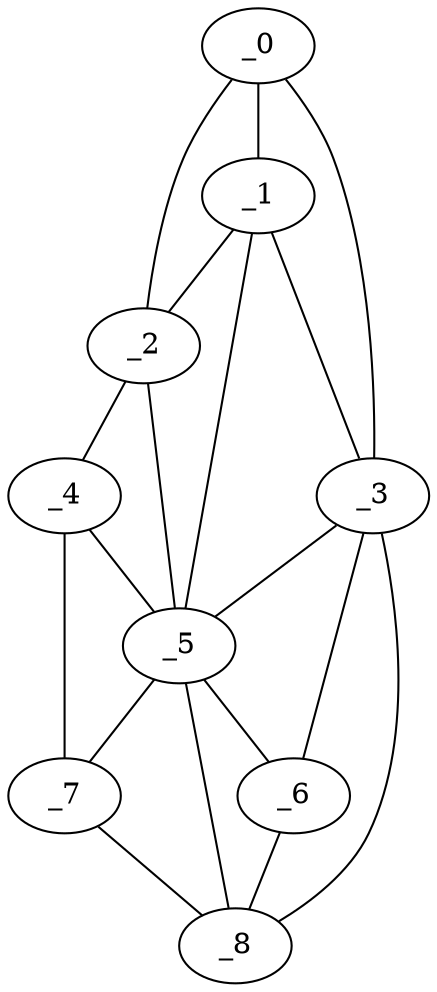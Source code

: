 graph "obj65__210.gxl" {
	_0	 [x=17,
		y=11];
	_1	 [x=18,
		y=20];
	_0 -- _1	 [valence=2];
	_2	 [x=25,
		y=110];
	_0 -- _2	 [valence=1];
	_3	 [x=30,
		y=3];
	_0 -- _3	 [valence=1];
	_1 -- _2	 [valence=2];
	_1 -- _3	 [valence=1];
	_5	 [x=98,
		y=37];
	_1 -- _5	 [valence=1];
	_4	 [x=95,
		y=125];
	_2 -- _4	 [valence=1];
	_2 -- _5	 [valence=2];
	_3 -- _5	 [valence=2];
	_6	 [x=102,
		y=27];
	_3 -- _6	 [valence=1];
	_8	 [x=113,
		y=18];
	_3 -- _8	 [valence=1];
	_4 -- _5	 [valence=2];
	_7	 [x=106,
		y=117];
	_4 -- _7	 [valence=1];
	_5 -- _6	 [valence=2];
	_5 -- _7	 [valence=2];
	_5 -- _8	 [valence=2];
	_6 -- _8	 [valence=2];
	_7 -- _8	 [valence=1];
}
